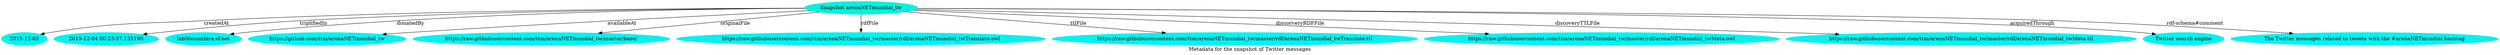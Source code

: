 digraph  {
	graph [label="Metadata for the snapshot of Twitter messages"];
	node [label="\N"];
	"Snapshot arenaNETmundial_tw"	 [color="#02F3DD",
		style=filled];
	232488	 [color="#02F3F1",
		label="2015-12-03",
		style=filled];
	"Snapshot arenaNETmundial_tw" -> 232488	 [label=createdAt];
	232489	 [color="#02F3F1",
		label="2015-12-04 00:23:57.135190",
		style=filled];
	"Snapshot arenaNETmundial_tw" -> 232489	 [label=triplifiedIn];
	232490	 [color="#02F3F1",
		label="labMacambira.sf.net",
		style=filled];
	"Snapshot arenaNETmundial_tw" -> 232490	 [label=donatedBy];
	232491	 [color="#02F3F1",
		label="https://github.com/ttm/arenaNETmundial_tw",
		style=filled];
	"Snapshot arenaNETmundial_tw" -> 232491	 [label=availableAt];
	232492	 [color="#02F3F1",
		label="https://raw.githubusercontent.com/ttm/arenaNETmundial_tw/master/base/",
		style=filled];
	"Snapshot arenaNETmundial_tw" -> 232492	 [label=originalFile];
	232493	 [color="#02F3F1",
		label="https://raw.githubusercontent.com/ttm/arenaNETmundial_tw/master/rdf/arenaNETmundial_twTranslate.owl",
		style=filled];
	"Snapshot arenaNETmundial_tw" -> 232493	 [label=rdfFile];
	232494	 [color="#02F3F1",
		label="https://raw.githubusercontent.com/ttm/arenaNETmundial_tw/master/rdf/arenaNETmundial_twTranslate.ttl",
		style=filled];
	"Snapshot arenaNETmundial_tw" -> 232494	 [label=ttlFile];
	232495	 [color="#02F3F1",
		label="https://raw.githubusercontent.com/ttm/arenaNETmundial_tw/master/rdf/arenaNETmundial_twMeta.owl",
		style=filled];
	"Snapshot arenaNETmundial_tw" -> 232495	 [label=discorveryRDFFile];
	232496	 [color="#02F3F1",
		label="https://raw.githubusercontent.com/ttm/arenaNETmundial_tw/master/rdf/arenaNETmundial_twMeta.ttl",
		style=filled];
	"Snapshot arenaNETmundial_tw" -> 232496	 [label=discoveryTTLFile];
	232497	 [color="#02F3F1",
		label="Twitter search engine",
		style=filled];
	"Snapshot arenaNETmundial_tw" -> 232497	 [label=acquiredThrough];
	232498	 [color="#02F3F1",
		label="The Twitter messages related to tweets with the #arenaNETmundial hashtag",
		style=filled];
	"Snapshot arenaNETmundial_tw" -> 232498	 [label="rdf-schema#comment"];
}
